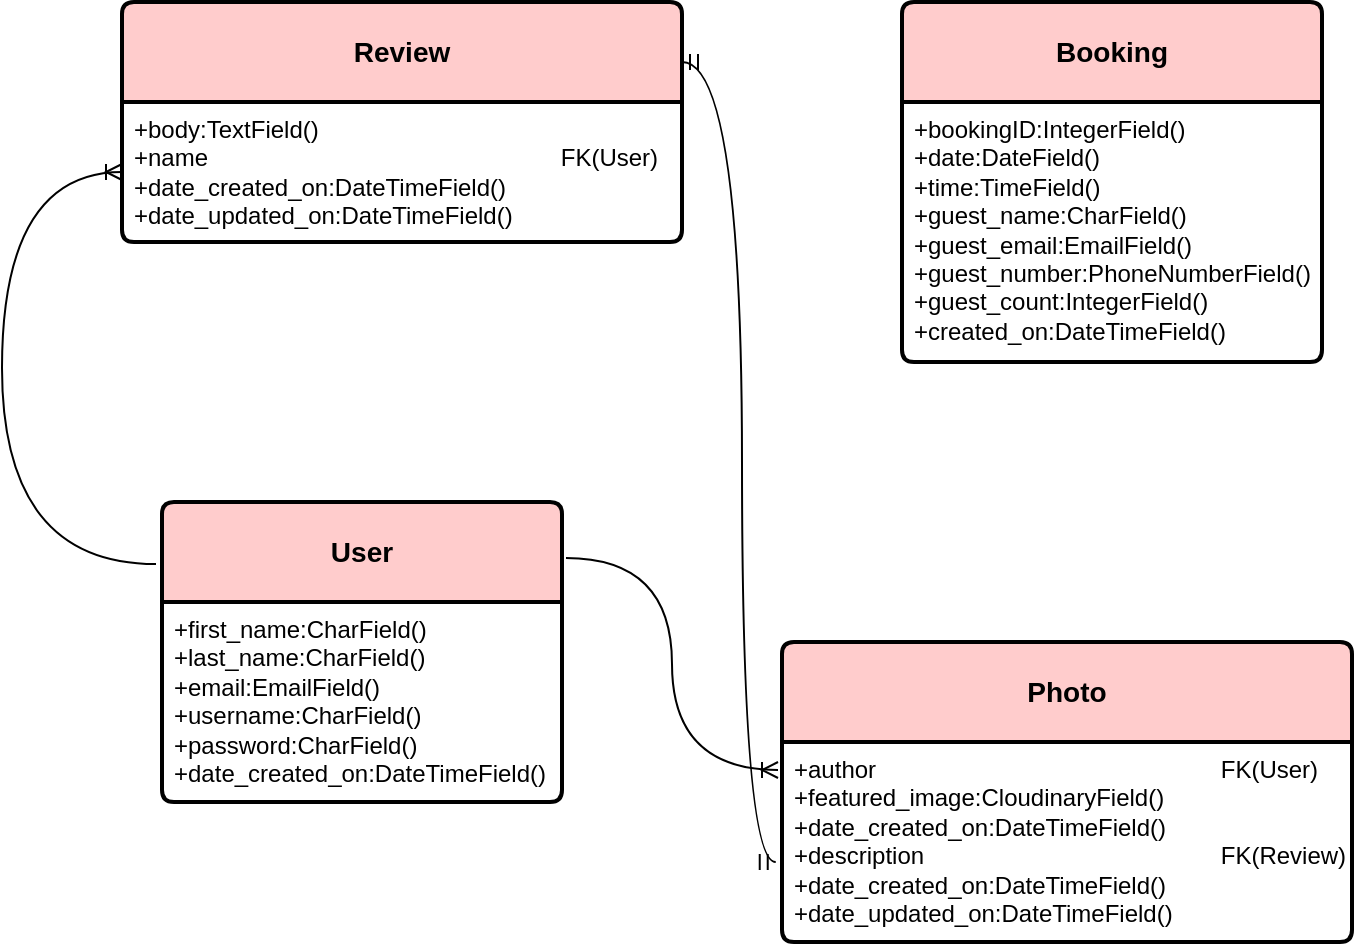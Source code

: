 <mxfile version="23.1.1" type="github">
  <diagram id="R2lEEEUBdFMjLlhIrx00" name="Page-1">
    <mxGraphModel dx="1674" dy="738" grid="1" gridSize="10" guides="1" tooltips="1" connect="1" arrows="1" fold="1" page="1" pageScale="1" pageWidth="850" pageHeight="1100" math="0" shadow="0" extFonts="Permanent Marker^https://fonts.googleapis.com/css?family=Permanent+Marker">
      <root>
        <mxCell id="0" />
        <mxCell id="1" parent="0" />
        <mxCell id="yPv1yfDKPbDrXceC9KYo-1" value="&lt;b&gt;User&lt;/b&gt;" style="swimlane;childLayout=stackLayout;horizontal=1;startSize=50;horizontalStack=0;rounded=1;fontSize=14;fontStyle=0;strokeWidth=2;resizeParent=0;resizeLast=1;shadow=0;dashed=0;align=center;arcSize=4;whiteSpace=wrap;html=1;fillColor=#FFCCCC;" vertex="1" parent="1">
          <mxGeometry x="180" y="320" width="200" height="150" as="geometry" />
        </mxCell>
        <mxCell id="yPv1yfDKPbDrXceC9KYo-2" value="+first_name:CharField()&lt;br&gt;+last_name:CharField()&lt;br&gt;+email:EmailField()&lt;br&gt;+username:CharField()&lt;br&gt;+password:CharField()&lt;br&gt;+date_created_on:DateTimeField()" style="align=left;strokeColor=none;fillColor=none;spacingLeft=4;fontSize=12;verticalAlign=top;resizable=0;rotatable=0;part=1;html=1;" vertex="1" parent="yPv1yfDKPbDrXceC9KYo-1">
          <mxGeometry y="50" width="200" height="100" as="geometry" />
        </mxCell>
        <mxCell id="yPv1yfDKPbDrXceC9KYo-3" value="&lt;b&gt;Review&lt;/b&gt;" style="swimlane;childLayout=stackLayout;horizontal=1;startSize=50;horizontalStack=0;rounded=1;fontSize=14;fontStyle=0;strokeWidth=2;resizeParent=0;resizeLast=1;shadow=0;dashed=0;align=center;arcSize=4;whiteSpace=wrap;html=1;fillColor=#FFCCCC;" vertex="1" parent="1">
          <mxGeometry x="160" y="70" width="280" height="120" as="geometry" />
        </mxCell>
        <mxCell id="yPv1yfDKPbDrXceC9KYo-4" value="+body:TextField()&lt;br&gt;+name&lt;span style=&quot;white-space: pre;&quot;&gt;&#x9;&lt;span style=&quot;white-space: pre;&quot;&gt;&#x9;&lt;/span&gt;&lt;span style=&quot;white-space: pre;&quot;&gt;&#x9;&lt;/span&gt;&lt;span style=&quot;white-space: pre;&quot;&gt;&#x9;&lt;/span&gt;&lt;/span&gt;&lt;span style=&quot;white-space: pre;&quot;&gt;&#x9;&lt;/span&gt;&lt;span style=&quot;white-space: pre;&quot;&gt;&#x9;&lt;/span&gt;&lt;span style=&quot;white-space: pre;&quot;&gt;&#x9;&lt;/span&gt;FK(User)&lt;br&gt;+date_created_on:DateTimeField()&lt;br&gt;+date_updated_on:DateTimeField()" style="align=left;strokeColor=none;fillColor=none;spacingLeft=4;fontSize=12;verticalAlign=top;resizable=0;rotatable=0;part=1;html=1;" vertex="1" parent="yPv1yfDKPbDrXceC9KYo-3">
          <mxGeometry y="50" width="280" height="70" as="geometry" />
        </mxCell>
        <mxCell id="yPv1yfDKPbDrXceC9KYo-5" value="&lt;b&gt;Booking&lt;/b&gt;" style="swimlane;childLayout=stackLayout;horizontal=1;startSize=50;horizontalStack=0;rounded=1;fontSize=14;fontStyle=0;strokeWidth=2;resizeParent=0;resizeLast=1;shadow=0;dashed=0;align=center;arcSize=4;whiteSpace=wrap;html=1;fillColor=#FFCCCC;" vertex="1" parent="1">
          <mxGeometry x="550" y="70" width="210" height="180" as="geometry">
            <mxRectangle x="590" y="30" width="100" height="50" as="alternateBounds" />
          </mxGeometry>
        </mxCell>
        <mxCell id="yPv1yfDKPbDrXceC9KYo-6" value="+bookingID:IntegerField()&lt;br&gt;+date:DateField()&lt;br&gt;+time:TimeField()&lt;br&gt;+guest_name:CharField()&lt;br&gt;+guest_email:EmailField()&lt;br&gt;+guest_number:PhoneNumberField()&lt;br&gt;+guest_count:IntegerField()&lt;br&gt;+created_on:DateTimeField()&lt;br&gt;" style="align=left;strokeColor=none;fillColor=none;spacingLeft=4;fontSize=12;verticalAlign=top;resizable=0;rotatable=0;part=1;html=1;" vertex="1" parent="yPv1yfDKPbDrXceC9KYo-5">
          <mxGeometry y="50" width="210" height="130" as="geometry" />
        </mxCell>
        <mxCell id="yPv1yfDKPbDrXceC9KYo-9" value="&lt;b&gt;Photo&lt;/b&gt;" style="swimlane;childLayout=stackLayout;horizontal=1;startSize=50;horizontalStack=0;rounded=1;fontSize=14;fontStyle=0;strokeWidth=2;resizeParent=0;resizeLast=1;shadow=0;dashed=0;align=center;arcSize=4;whiteSpace=wrap;html=1;fillColor=#FFCCCC;" vertex="1" parent="1">
          <mxGeometry x="490" y="390" width="285" height="150" as="geometry" />
        </mxCell>
        <mxCell id="yPv1yfDKPbDrXceC9KYo-10" value="+author&lt;span style=&quot;white-space: pre;&quot;&gt;&#x9;&lt;/span&gt;&lt;span style=&quot;white-space: pre;&quot;&gt;&#x9;&lt;/span&gt;&lt;span style=&quot;white-space: pre;&quot;&gt;&#x9;&lt;/span&gt;&lt;span style=&quot;white-space: pre;&quot;&gt;&#x9;&lt;/span&gt;&lt;span style=&quot;white-space: pre;&quot;&gt;&#x9;&lt;span style=&quot;white-space: pre;&quot;&gt;&#x9;&lt;/span&gt;&lt;span style=&quot;white-space: pre;&quot;&gt;&#x9;&lt;/span&gt;&lt;/span&gt;FK(User)&lt;br&gt;+featured_image:CloudinaryField()&lt;br&gt;+date_created_on:DateTimeField()&lt;br&gt;+description&lt;span style=&quot;white-space: pre;&quot;&gt;&#x9;&lt;/span&gt;&lt;span style=&quot;white-space: pre;&quot;&gt;&#x9;&lt;/span&gt;&lt;span style=&quot;white-space: pre;&quot;&gt;&#x9;&lt;/span&gt;&lt;span style=&quot;white-space: pre;&quot;&gt;&#x9;&lt;span style=&quot;white-space: pre;&quot;&gt;&#x9;&lt;/span&gt;&lt;span style=&quot;white-space: pre;&quot;&gt;&#x9;&lt;/span&gt;&lt;/span&gt;FK(Review)&lt;br&gt;+date_created_on:DateTimeField()&lt;br&gt;+date_updated_on:DateTimeField()" style="align=left;strokeColor=none;fillColor=none;spacingLeft=4;fontSize=12;verticalAlign=top;resizable=0;rotatable=0;part=1;html=1;" vertex="1" parent="yPv1yfDKPbDrXceC9KYo-9">
          <mxGeometry y="50" width="285" height="100" as="geometry" />
        </mxCell>
        <mxCell id="yPv1yfDKPbDrXceC9KYo-15" value="" style="edgeStyle=orthogonalEdgeStyle;fontSize=12;html=1;endArrow=ERmandOne;startArrow=ERmandOne;rounded=0;entryX=1;entryY=0.25;entryDx=0;entryDy=0;exitX=-0.011;exitY=0.6;exitDx=0;exitDy=0;exitPerimeter=0;curved=1;" edge="1" parent="1" source="yPv1yfDKPbDrXceC9KYo-10" target="yPv1yfDKPbDrXceC9KYo-3">
          <mxGeometry width="100" height="100" relative="1" as="geometry">
            <mxPoint x="30" y="210" as="sourcePoint" />
            <mxPoint x="130" y="110" as="targetPoint" />
            <Array as="points">
              <mxPoint x="470" y="500" />
              <mxPoint x="470" y="100" />
            </Array>
          </mxGeometry>
        </mxCell>
        <mxCell id="yPv1yfDKPbDrXceC9KYo-16" value="" style="edgeStyle=orthogonalEdgeStyle;fontSize=12;html=1;endArrow=ERoneToMany;rounded=0;curved=1;entryX=0;entryY=0.5;entryDx=0;entryDy=0;exitX=-0.015;exitY=0.207;exitDx=0;exitDy=0;exitPerimeter=0;" edge="1" parent="1" source="yPv1yfDKPbDrXceC9KYo-1" target="yPv1yfDKPbDrXceC9KYo-4">
          <mxGeometry width="100" height="100" relative="1" as="geometry">
            <mxPoint x="170" y="310" as="sourcePoint" />
            <mxPoint x="270" y="210" as="targetPoint" />
            <Array as="points">
              <mxPoint x="100" y="351" />
              <mxPoint x="100" y="155" />
            </Array>
          </mxGeometry>
        </mxCell>
        <mxCell id="yPv1yfDKPbDrXceC9KYo-17" value="" style="edgeStyle=orthogonalEdgeStyle;fontSize=12;html=1;endArrow=ERoneToMany;rounded=0;curved=1;exitX=1.01;exitY=0.187;exitDx=0;exitDy=0;exitPerimeter=0;entryX=-0.007;entryY=0.14;entryDx=0;entryDy=0;entryPerimeter=0;" edge="1" parent="1" source="yPv1yfDKPbDrXceC9KYo-1" target="yPv1yfDKPbDrXceC9KYo-10">
          <mxGeometry width="100" height="100" relative="1" as="geometry">
            <mxPoint x="400" y="350" as="sourcePoint" />
            <mxPoint x="500" y="250" as="targetPoint" />
          </mxGeometry>
        </mxCell>
      </root>
    </mxGraphModel>
  </diagram>
</mxfile>
